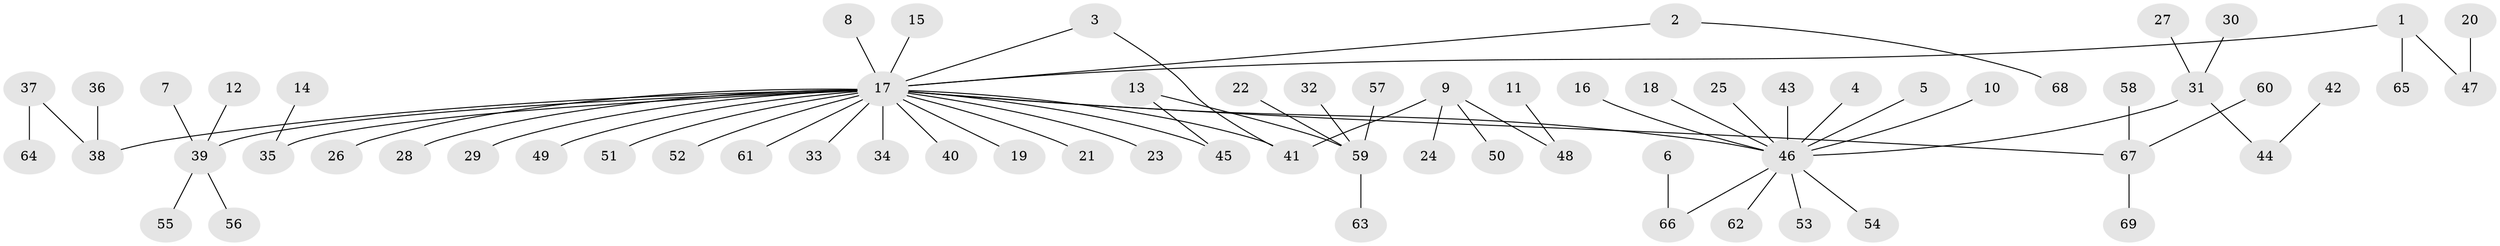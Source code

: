 // original degree distribution, {3: 0.11594202898550725, 26: 0.007246376811594203, 4: 0.036231884057971016, 5: 0.021739130434782608, 2: 0.21014492753623187, 1: 0.5869565217391305, 15: 0.007246376811594203, 6: 0.007246376811594203, 7: 0.007246376811594203}
// Generated by graph-tools (version 1.1) at 2025/49/03/09/25 03:49:52]
// undirected, 69 vertices, 69 edges
graph export_dot {
graph [start="1"]
  node [color=gray90,style=filled];
  1;
  2;
  3;
  4;
  5;
  6;
  7;
  8;
  9;
  10;
  11;
  12;
  13;
  14;
  15;
  16;
  17;
  18;
  19;
  20;
  21;
  22;
  23;
  24;
  25;
  26;
  27;
  28;
  29;
  30;
  31;
  32;
  33;
  34;
  35;
  36;
  37;
  38;
  39;
  40;
  41;
  42;
  43;
  44;
  45;
  46;
  47;
  48;
  49;
  50;
  51;
  52;
  53;
  54;
  55;
  56;
  57;
  58;
  59;
  60;
  61;
  62;
  63;
  64;
  65;
  66;
  67;
  68;
  69;
  1 -- 17 [weight=1.0];
  1 -- 47 [weight=1.0];
  1 -- 65 [weight=1.0];
  2 -- 17 [weight=1.0];
  2 -- 68 [weight=1.0];
  3 -- 17 [weight=1.0];
  3 -- 41 [weight=1.0];
  4 -- 46 [weight=1.0];
  5 -- 46 [weight=1.0];
  6 -- 66 [weight=1.0];
  7 -- 39 [weight=1.0];
  8 -- 17 [weight=1.0];
  9 -- 24 [weight=1.0];
  9 -- 41 [weight=1.0];
  9 -- 48 [weight=1.0];
  9 -- 50 [weight=1.0];
  10 -- 46 [weight=1.0];
  11 -- 48 [weight=1.0];
  12 -- 39 [weight=1.0];
  13 -- 45 [weight=1.0];
  13 -- 59 [weight=1.0];
  14 -- 35 [weight=1.0];
  15 -- 17 [weight=1.0];
  16 -- 46 [weight=1.0];
  17 -- 19 [weight=1.0];
  17 -- 21 [weight=1.0];
  17 -- 23 [weight=1.0];
  17 -- 26 [weight=1.0];
  17 -- 28 [weight=1.0];
  17 -- 29 [weight=1.0];
  17 -- 33 [weight=1.0];
  17 -- 34 [weight=1.0];
  17 -- 35 [weight=1.0];
  17 -- 38 [weight=1.0];
  17 -- 39 [weight=1.0];
  17 -- 40 [weight=1.0];
  17 -- 41 [weight=1.0];
  17 -- 45 [weight=1.0];
  17 -- 46 [weight=1.0];
  17 -- 49 [weight=1.0];
  17 -- 51 [weight=1.0];
  17 -- 52 [weight=1.0];
  17 -- 61 [weight=1.0];
  17 -- 67 [weight=1.0];
  18 -- 46 [weight=1.0];
  20 -- 47 [weight=1.0];
  22 -- 59 [weight=1.0];
  25 -- 46 [weight=1.0];
  27 -- 31 [weight=1.0];
  30 -- 31 [weight=1.0];
  31 -- 44 [weight=1.0];
  31 -- 46 [weight=1.0];
  32 -- 59 [weight=1.0];
  36 -- 38 [weight=1.0];
  37 -- 38 [weight=1.0];
  37 -- 64 [weight=1.0];
  39 -- 55 [weight=1.0];
  39 -- 56 [weight=1.0];
  42 -- 44 [weight=1.0];
  43 -- 46 [weight=1.0];
  46 -- 53 [weight=1.0];
  46 -- 54 [weight=1.0];
  46 -- 62 [weight=1.0];
  46 -- 66 [weight=1.0];
  57 -- 59 [weight=1.0];
  58 -- 67 [weight=1.0];
  59 -- 63 [weight=1.0];
  60 -- 67 [weight=1.0];
  67 -- 69 [weight=1.0];
}

